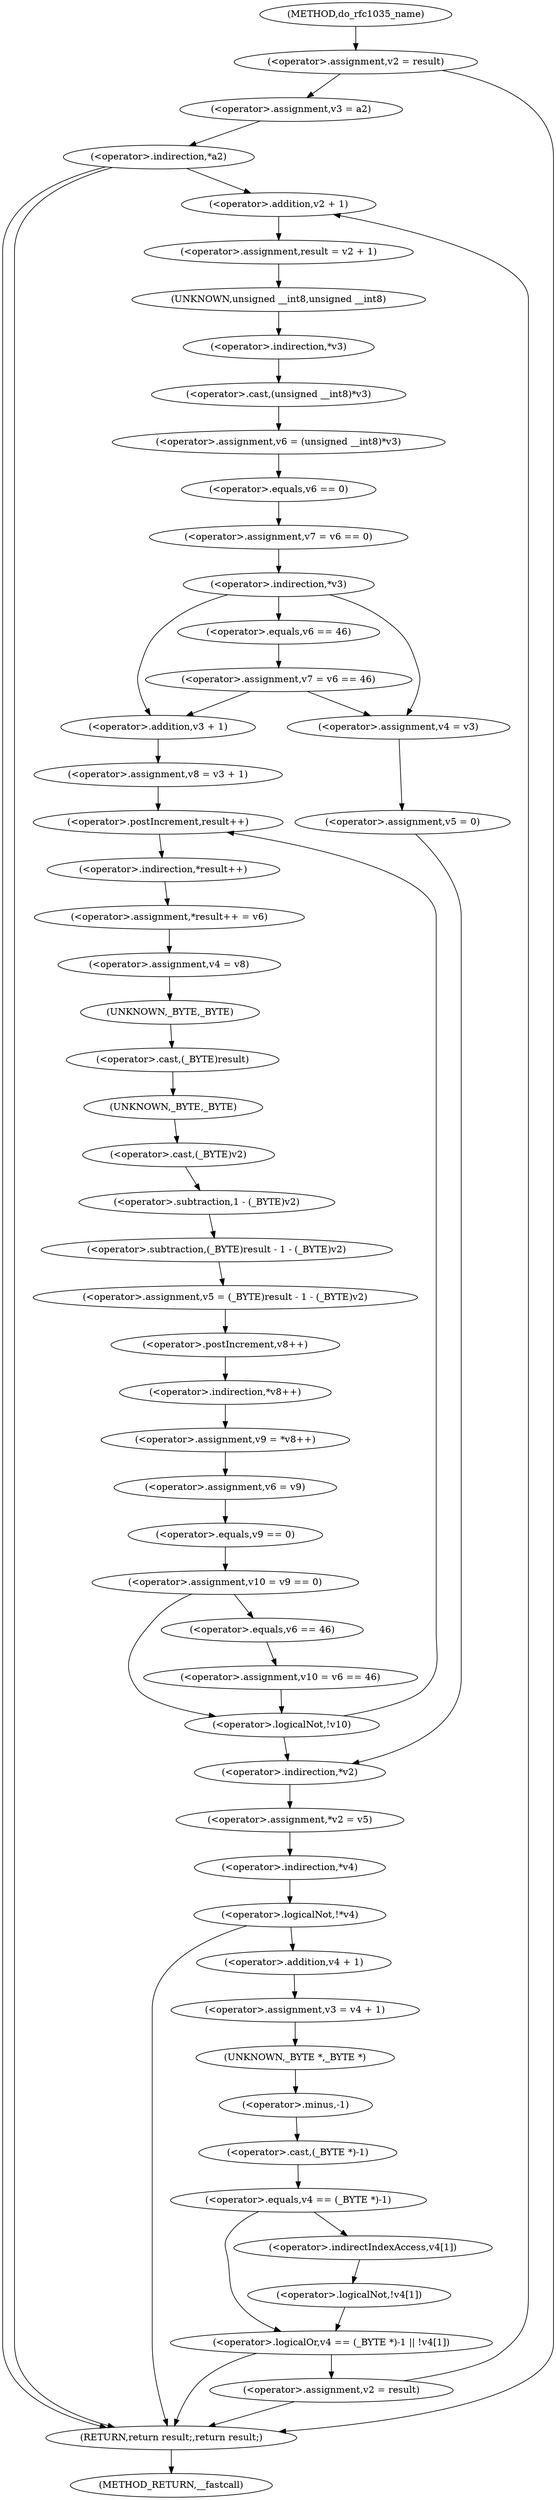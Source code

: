 digraph do_rfc1035_name {  
"1000123" [label = "(<operator>.assignment,v2 = result)" ]
"1000129" [label = "(<operator>.assignment,v3 = a2)" ]
"1000133" [label = "(<operator>.indirection,*a2)" ]
"1000139" [label = "(<operator>.assignment,result = v2 + 1)" ]
"1000141" [label = "(<operator>.addition,v2 + 1)" ]
"1000144" [label = "(<operator>.assignment,v6 = (unsigned __int8)*v3)" ]
"1000146" [label = "(<operator>.cast,(unsigned __int8)*v3)" ]
"1000147" [label = "(UNKNOWN,unsigned __int8,unsigned __int8)" ]
"1000148" [label = "(<operator>.indirection,*v3)" ]
"1000150" [label = "(<operator>.assignment,v7 = v6 == 0)" ]
"1000152" [label = "(<operator>.equals,v6 == 0)" ]
"1000156" [label = "(<operator>.indirection,*v3)" ]
"1000158" [label = "(<operator>.assignment,v7 = v6 == 46)" ]
"1000160" [label = "(<operator>.equals,v6 == 46)" ]
"1000166" [label = "(<operator>.assignment,v4 = v3)" ]
"1000169" [label = "(<operator>.assignment,v5 = 0)" ]
"1000174" [label = "(<operator>.assignment,v8 = v3 + 1)" ]
"1000176" [label = "(<operator>.addition,v3 + 1)" ]
"1000181" [label = "(<operator>.assignment,*result++ = v6)" ]
"1000182" [label = "(<operator>.indirection,*result++)" ]
"1000183" [label = "(<operator>.postIncrement,result++)" ]
"1000186" [label = "(<operator>.assignment,v4 = v8)" ]
"1000189" [label = "(<operator>.assignment,v5 = (_BYTE)result - 1 - (_BYTE)v2)" ]
"1000191" [label = "(<operator>.subtraction,(_BYTE)result - 1 - (_BYTE)v2)" ]
"1000192" [label = "(<operator>.cast,(_BYTE)result)" ]
"1000193" [label = "(UNKNOWN,_BYTE,_BYTE)" ]
"1000195" [label = "(<operator>.subtraction,1 - (_BYTE)v2)" ]
"1000197" [label = "(<operator>.cast,(_BYTE)v2)" ]
"1000198" [label = "(UNKNOWN,_BYTE,_BYTE)" ]
"1000200" [label = "(<operator>.assignment,v9 = *v8++)" ]
"1000202" [label = "(<operator>.indirection,*v8++)" ]
"1000203" [label = "(<operator>.postIncrement,v8++)" ]
"1000205" [label = "(<operator>.assignment,v6 = v9)" ]
"1000208" [label = "(<operator>.assignment,v10 = v9 == 0)" ]
"1000210" [label = "(<operator>.equals,v9 == 0)" ]
"1000215" [label = "(<operator>.assignment,v10 = v6 == 46)" ]
"1000217" [label = "(<operator>.equals,v6 == 46)" ]
"1000220" [label = "(<operator>.logicalNot,!v10)" ]
"1000222" [label = "(<operator>.assignment,*v2 = v5)" ]
"1000223" [label = "(<operator>.indirection,*v2)" ]
"1000227" [label = "(<operator>.logicalNot,!*v4)" ]
"1000228" [label = "(<operator>.indirection,*v4)" ]
"1000231" [label = "(<operator>.assignment,v3 = v4 + 1)" ]
"1000233" [label = "(<operator>.addition,v4 + 1)" ]
"1000237" [label = "(<operator>.logicalOr,v4 == (_BYTE *)-1 || !v4[1])" ]
"1000238" [label = "(<operator>.equals,v4 == (_BYTE *)-1)" ]
"1000240" [label = "(<operator>.cast,(_BYTE *)-1)" ]
"1000241" [label = "(UNKNOWN,_BYTE *,_BYTE *)" ]
"1000242" [label = "(<operator>.minus,-1)" ]
"1000244" [label = "(<operator>.logicalNot,!v4[1])" ]
"1000245" [label = "(<operator>.indirectIndexAccess,v4[1])" ]
"1000249" [label = "(<operator>.assignment,v2 = result)" ]
"1000252" [label = "(RETURN,return result;,return result;)" ]
"1000110" [label = "(METHOD,do_rfc1035_name)" ]
"1000254" [label = "(METHOD_RETURN,__fastcall)" ]
  "1000123" -> "1000129" 
  "1000123" -> "1000252" 
  "1000129" -> "1000133" 
  "1000133" -> "1000141" 
  "1000133" -> "1000252" 
  "1000133" -> "1000252" 
  "1000139" -> "1000147" 
  "1000141" -> "1000139" 
  "1000144" -> "1000152" 
  "1000146" -> "1000144" 
  "1000147" -> "1000148" 
  "1000148" -> "1000146" 
  "1000150" -> "1000156" 
  "1000152" -> "1000150" 
  "1000156" -> "1000160" 
  "1000156" -> "1000166" 
  "1000156" -> "1000176" 
  "1000158" -> "1000166" 
  "1000158" -> "1000176" 
  "1000160" -> "1000158" 
  "1000166" -> "1000169" 
  "1000169" -> "1000223" 
  "1000174" -> "1000183" 
  "1000176" -> "1000174" 
  "1000181" -> "1000186" 
  "1000182" -> "1000181" 
  "1000183" -> "1000182" 
  "1000186" -> "1000193" 
  "1000189" -> "1000203" 
  "1000191" -> "1000189" 
  "1000192" -> "1000198" 
  "1000193" -> "1000192" 
  "1000195" -> "1000191" 
  "1000197" -> "1000195" 
  "1000198" -> "1000197" 
  "1000200" -> "1000205" 
  "1000202" -> "1000200" 
  "1000203" -> "1000202" 
  "1000205" -> "1000210" 
  "1000208" -> "1000220" 
  "1000208" -> "1000217" 
  "1000210" -> "1000208" 
  "1000215" -> "1000220" 
  "1000217" -> "1000215" 
  "1000220" -> "1000183" 
  "1000220" -> "1000223" 
  "1000222" -> "1000228" 
  "1000223" -> "1000222" 
  "1000227" -> "1000252" 
  "1000227" -> "1000233" 
  "1000228" -> "1000227" 
  "1000231" -> "1000241" 
  "1000233" -> "1000231" 
  "1000237" -> "1000252" 
  "1000237" -> "1000249" 
  "1000238" -> "1000237" 
  "1000238" -> "1000245" 
  "1000240" -> "1000238" 
  "1000241" -> "1000242" 
  "1000242" -> "1000240" 
  "1000244" -> "1000237" 
  "1000245" -> "1000244" 
  "1000249" -> "1000141" 
  "1000249" -> "1000252" 
  "1000252" -> "1000254" 
  "1000110" -> "1000123" 
}
